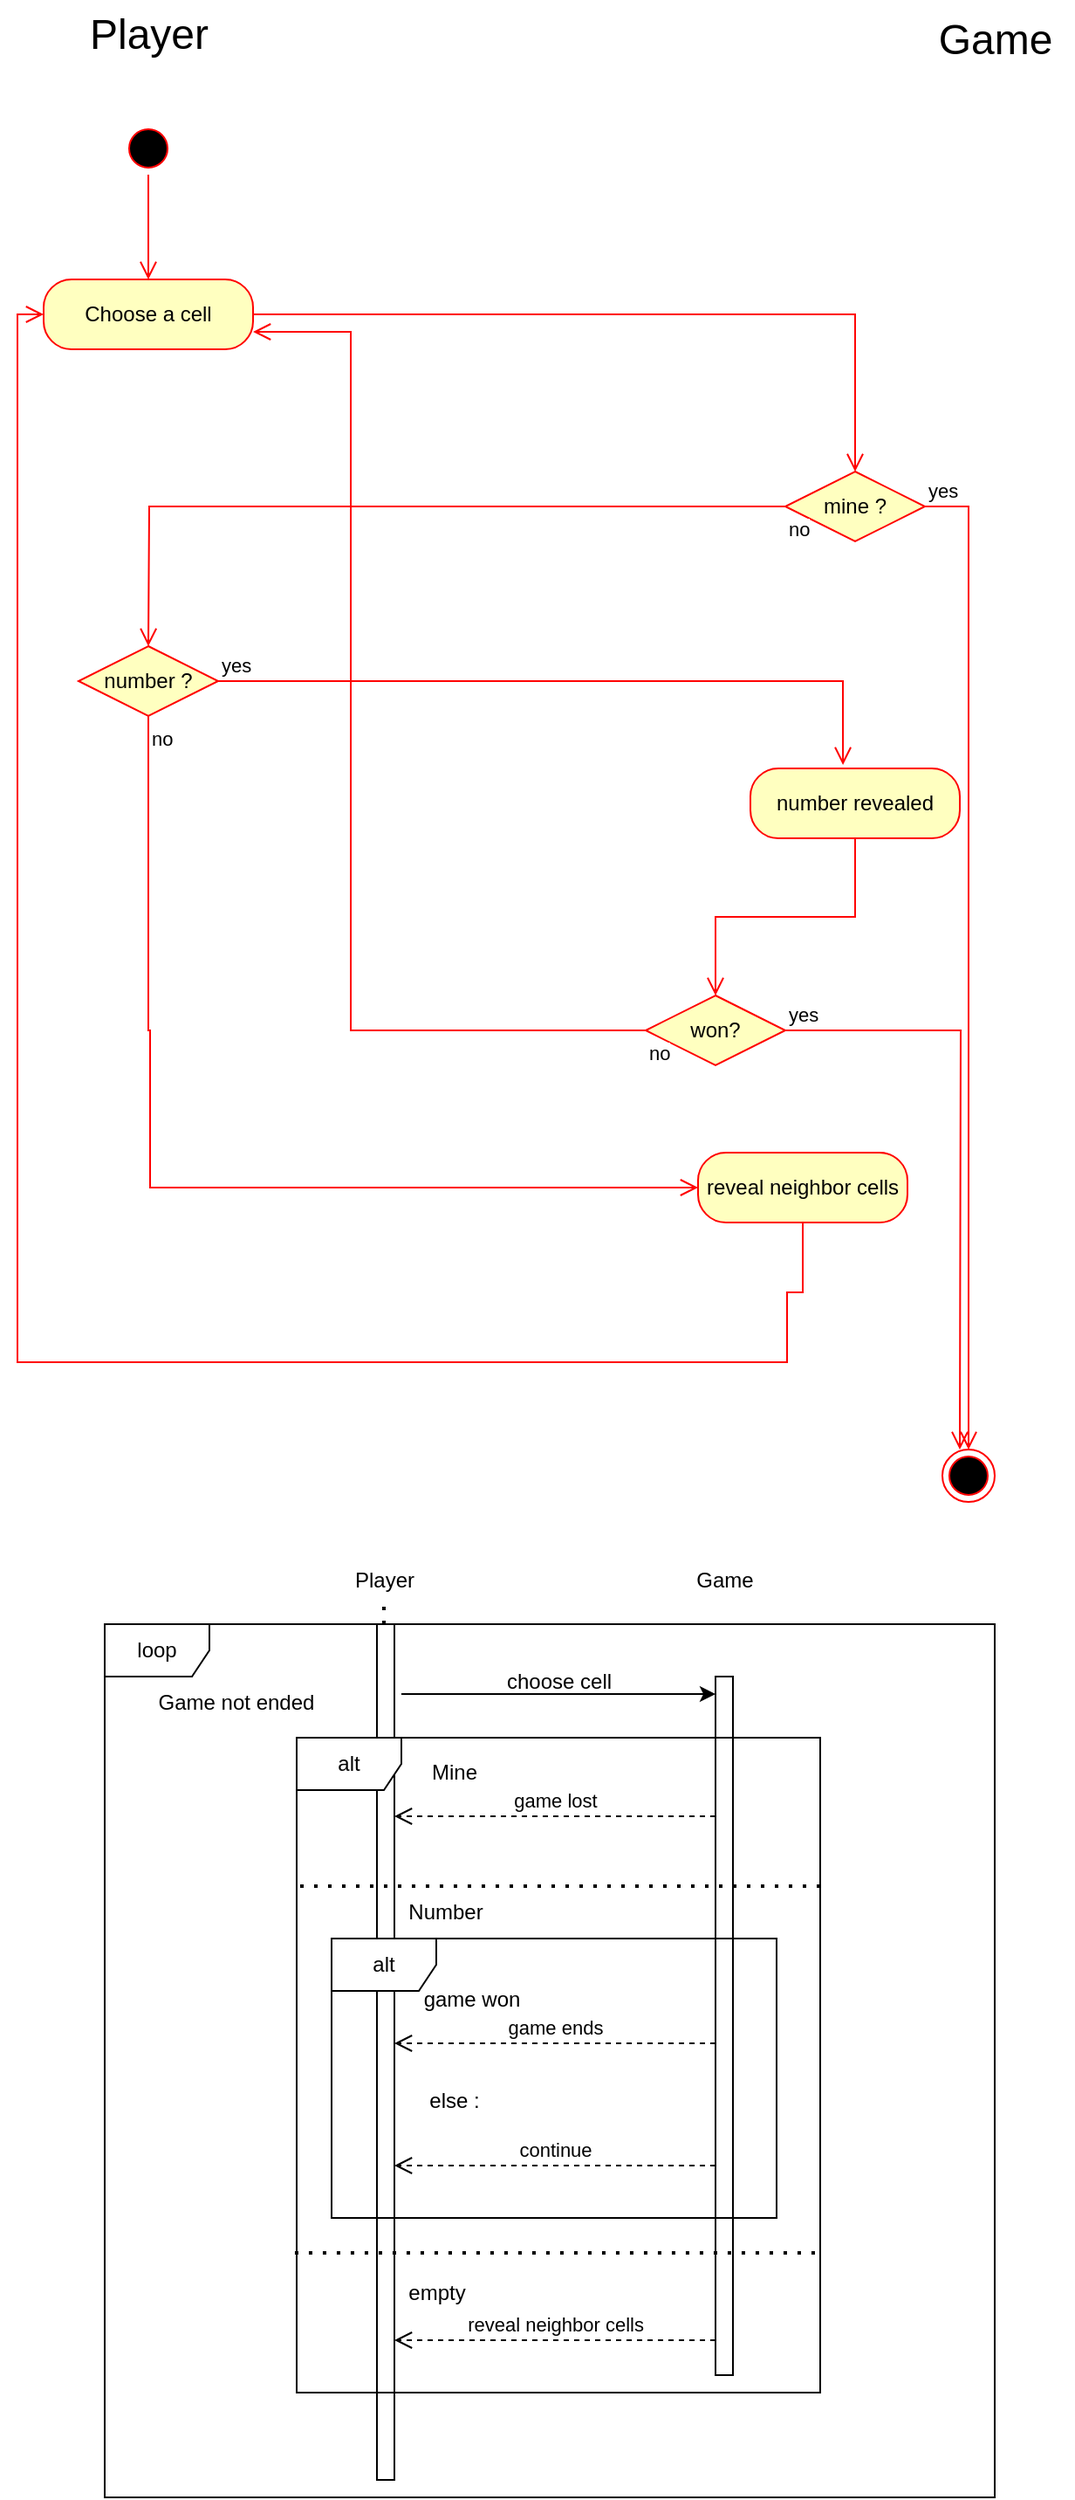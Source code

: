 <mxfile version="28.1.2">
  <diagram name="Page-1" id="vjkTP3FbpqeTQSnuh0XV">
    <mxGraphModel dx="1676" dy="1078" grid="1" gridSize="10" guides="1" tooltips="1" connect="1" arrows="1" fold="1" page="1" pageScale="1" pageWidth="827" pageHeight="1169" math="0" shadow="0">
      <root>
        <mxCell id="0" />
        <mxCell id="1" parent="0" />
        <mxCell id="ppuTF25nik1_oCw5nDmb-1" value="" style="ellipse;html=1;shape=startState;fillColor=#000000;strokeColor=#ff0000;" vertex="1" parent="1">
          <mxGeometry x="130" y="120" width="30" height="30" as="geometry" />
        </mxCell>
        <mxCell id="ppuTF25nik1_oCw5nDmb-2" value="" style="edgeStyle=orthogonalEdgeStyle;html=1;verticalAlign=bottom;endArrow=open;endSize=8;strokeColor=#ff0000;rounded=0;" edge="1" source="ppuTF25nik1_oCw5nDmb-1" parent="1">
          <mxGeometry relative="1" as="geometry">
            <mxPoint x="145" y="210" as="targetPoint" />
          </mxGeometry>
        </mxCell>
        <mxCell id="ppuTF25nik1_oCw5nDmb-3" value="&lt;font style=&quot;font-size: 24px;&quot;&gt;Player&lt;/font&gt;" style="text;html=1;align=center;verticalAlign=middle;resizable=0;points=[];autosize=1;strokeColor=none;fillColor=none;" vertex="1" parent="1">
          <mxGeometry x="100" y="50" width="90" height="40" as="geometry" />
        </mxCell>
        <mxCell id="ppuTF25nik1_oCw5nDmb-5" value="&lt;font style=&quot;font-size: 24px;&quot;&gt;Game&lt;/font&gt;" style="text;html=1;align=center;verticalAlign=middle;resizable=0;points=[];autosize=1;strokeColor=none;fillColor=none;" vertex="1" parent="1">
          <mxGeometry x="585" y="53" width="90" height="40" as="geometry" />
        </mxCell>
        <mxCell id="ppuTF25nik1_oCw5nDmb-6" value="Choose a cell" style="rounded=1;whiteSpace=wrap;html=1;arcSize=40;fontColor=#000000;fillColor=#ffffc0;strokeColor=#ff0000;" vertex="1" parent="1">
          <mxGeometry x="85" y="210" width="120" height="40" as="geometry" />
        </mxCell>
        <mxCell id="ppuTF25nik1_oCw5nDmb-7" value="" style="edgeStyle=orthogonalEdgeStyle;html=1;verticalAlign=bottom;endArrow=open;endSize=8;strokeColor=#ff0000;rounded=0;" edge="1" source="ppuTF25nik1_oCw5nDmb-6" parent="1" target="ppuTF25nik1_oCw5nDmb-8">
          <mxGeometry relative="1" as="geometry">
            <mxPoint x="145" y="310" as="targetPoint" />
          </mxGeometry>
        </mxCell>
        <mxCell id="ppuTF25nik1_oCw5nDmb-8" value="mine ?" style="rhombus;whiteSpace=wrap;html=1;fontColor=#000000;fillColor=#ffffc0;strokeColor=#ff0000;" vertex="1" parent="1">
          <mxGeometry x="510" y="320" width="80" height="40" as="geometry" />
        </mxCell>
        <mxCell id="ppuTF25nik1_oCw5nDmb-9" value="yes" style="edgeStyle=orthogonalEdgeStyle;html=1;align=left;verticalAlign=bottom;endArrow=open;endSize=8;strokeColor=#ff0000;rounded=0;entryX=0.5;entryY=0;entryDx=0;entryDy=0;" edge="1" source="ppuTF25nik1_oCw5nDmb-8" parent="1" target="ppuTF25nik1_oCw5nDmb-39">
          <mxGeometry x="-1" relative="1" as="geometry">
            <mxPoint x="630" y="880" as="targetPoint" />
          </mxGeometry>
        </mxCell>
        <mxCell id="ppuTF25nik1_oCw5nDmb-10" value="no" style="edgeStyle=orthogonalEdgeStyle;html=1;align=left;verticalAlign=top;endArrow=open;endSize=8;strokeColor=#ff0000;rounded=0;" edge="1" source="ppuTF25nik1_oCw5nDmb-8" parent="1">
          <mxGeometry x="-1" relative="1" as="geometry">
            <mxPoint x="145" y="420" as="targetPoint" />
          </mxGeometry>
        </mxCell>
        <mxCell id="ppuTF25nik1_oCw5nDmb-11" value="number ?" style="rhombus;whiteSpace=wrap;html=1;fontColor=#000000;fillColor=#ffffc0;strokeColor=#ff0000;" vertex="1" parent="1">
          <mxGeometry x="105" y="420" width="80" height="40" as="geometry" />
        </mxCell>
        <mxCell id="ppuTF25nik1_oCw5nDmb-12" value="yes" style="edgeStyle=orthogonalEdgeStyle;html=1;align=left;verticalAlign=bottom;endArrow=open;endSize=8;strokeColor=#ff0000;rounded=0;entryX=0.442;entryY=-0.05;entryDx=0;entryDy=0;entryPerimeter=0;" edge="1" source="ppuTF25nik1_oCw5nDmb-11" parent="1" target="ppuTF25nik1_oCw5nDmb-14">
          <mxGeometry x="-1" relative="1" as="geometry">
            <mxPoint x="280" y="490" as="targetPoint" />
          </mxGeometry>
        </mxCell>
        <mxCell id="ppuTF25nik1_oCw5nDmb-13" value="no" style="edgeStyle=orthogonalEdgeStyle;html=1;align=left;verticalAlign=top;endArrow=open;endSize=8;strokeColor=#ff0000;rounded=0;" edge="1" source="ppuTF25nik1_oCw5nDmb-11" parent="1">
          <mxGeometry x="-1" relative="1" as="geometry">
            <mxPoint x="460" y="730" as="targetPoint" />
            <Array as="points">
              <mxPoint x="145" y="640" />
              <mxPoint x="146" y="640" />
            </Array>
          </mxGeometry>
        </mxCell>
        <mxCell id="ppuTF25nik1_oCw5nDmb-14" value="number revealed" style="rounded=1;whiteSpace=wrap;html=1;arcSize=40;fontColor=#000000;fillColor=#ffffc0;strokeColor=#ff0000;" vertex="1" parent="1">
          <mxGeometry x="490" y="490" width="120" height="40" as="geometry" />
        </mxCell>
        <mxCell id="ppuTF25nik1_oCw5nDmb-15" value="" style="edgeStyle=orthogonalEdgeStyle;html=1;verticalAlign=bottom;endArrow=open;endSize=8;strokeColor=#ff0000;rounded=0;entryX=0.5;entryY=0;entryDx=0;entryDy=0;" edge="1" source="ppuTF25nik1_oCw5nDmb-14" parent="1" target="ppuTF25nik1_oCw5nDmb-24">
          <mxGeometry relative="1" as="geometry">
            <mxPoint x="550" y="600" as="targetPoint" />
          </mxGeometry>
        </mxCell>
        <mxCell id="ppuTF25nik1_oCw5nDmb-24" value="won?" style="rhombus;whiteSpace=wrap;html=1;fontColor=#000000;fillColor=#ffffc0;strokeColor=#ff0000;" vertex="1" parent="1">
          <mxGeometry x="430" y="620" width="80" height="40" as="geometry" />
        </mxCell>
        <mxCell id="ppuTF25nik1_oCw5nDmb-25" value="yes" style="edgeStyle=orthogonalEdgeStyle;html=1;align=left;verticalAlign=bottom;endArrow=open;endSize=8;strokeColor=#ff0000;rounded=0;" edge="1" source="ppuTF25nik1_oCw5nDmb-24" parent="1">
          <mxGeometry x="-1" relative="1" as="geometry">
            <mxPoint x="610" y="880" as="targetPoint" />
          </mxGeometry>
        </mxCell>
        <mxCell id="ppuTF25nik1_oCw5nDmb-26" value="no" style="edgeStyle=orthogonalEdgeStyle;html=1;align=left;verticalAlign=top;endArrow=open;endSize=8;strokeColor=#ff0000;rounded=0;entryX=1;entryY=0.75;entryDx=0;entryDy=0;" edge="1" source="ppuTF25nik1_oCw5nDmb-24" parent="1" target="ppuTF25nik1_oCw5nDmb-6">
          <mxGeometry x="-1" relative="1" as="geometry">
            <mxPoint x="260" y="250" as="targetPoint" />
            <Array as="points">
              <mxPoint x="261" y="640" />
              <mxPoint x="261" y="240" />
            </Array>
          </mxGeometry>
        </mxCell>
        <mxCell id="ppuTF25nik1_oCw5nDmb-33" value="reveal neighbor cells" style="rounded=1;whiteSpace=wrap;html=1;arcSize=40;fontColor=#000000;fillColor=#ffffc0;strokeColor=#ff0000;" vertex="1" parent="1">
          <mxGeometry x="460" y="710" width="120" height="40" as="geometry" />
        </mxCell>
        <mxCell id="ppuTF25nik1_oCw5nDmb-34" value="" style="edgeStyle=orthogonalEdgeStyle;html=1;verticalAlign=bottom;endArrow=open;endSize=8;strokeColor=#ff0000;rounded=0;entryX=0;entryY=0.5;entryDx=0;entryDy=0;" edge="1" source="ppuTF25nik1_oCw5nDmb-33" parent="1" target="ppuTF25nik1_oCw5nDmb-6">
          <mxGeometry relative="1" as="geometry">
            <mxPoint x="60" y="380" as="targetPoint" />
            <Array as="points">
              <mxPoint x="520" y="790" />
              <mxPoint x="511" y="790" />
              <mxPoint x="511" y="830" />
              <mxPoint x="70" y="830" />
              <mxPoint x="70" y="230" />
            </Array>
          </mxGeometry>
        </mxCell>
        <mxCell id="ppuTF25nik1_oCw5nDmb-39" value="" style="ellipse;html=1;shape=endState;fillColor=#000000;strokeColor=#ff0000;" vertex="1" parent="1">
          <mxGeometry x="600" y="880" width="30" height="30" as="geometry" />
        </mxCell>
        <mxCell id="ppuTF25nik1_oCw5nDmb-40" value="" style="endArrow=none;dashed=1;html=1;dashPattern=1 3;strokeWidth=2;rounded=0;" edge="1" parent="1" source="ppuTF25nik1_oCw5nDmb-43">
          <mxGeometry width="50" height="50" relative="1" as="geometry">
            <mxPoint x="280" y="1330" as="sourcePoint" />
            <mxPoint x="280" y="970" as="targetPoint" />
          </mxGeometry>
        </mxCell>
        <mxCell id="ppuTF25nik1_oCw5nDmb-41" value="Player" style="text;html=1;align=center;verticalAlign=middle;resizable=0;points=[];autosize=1;strokeColor=none;fillColor=none;" vertex="1" parent="1">
          <mxGeometry x="250" y="940" width="60" height="30" as="geometry" />
        </mxCell>
        <mxCell id="ppuTF25nik1_oCw5nDmb-42" value="" style="endArrow=none;dashed=1;html=1;dashPattern=1 3;strokeWidth=2;rounded=0;" edge="1" parent="1" target="ppuTF25nik1_oCw5nDmb-43">
          <mxGeometry width="50" height="50" relative="1" as="geometry">
            <mxPoint x="280" y="1330" as="sourcePoint" />
            <mxPoint x="280" y="970" as="targetPoint" />
          </mxGeometry>
        </mxCell>
        <mxCell id="ppuTF25nik1_oCw5nDmb-43" value="" style="html=1;points=[[0,0,0,0,5],[0,1,0,0,-5],[1,0,0,0,5],[1,1,0,0,-5]];perimeter=orthogonalPerimeter;outlineConnect=0;targetShapes=umlLifeline;portConstraint=eastwest;newEdgeStyle={&quot;curved&quot;:0,&quot;rounded&quot;:0};" vertex="1" parent="1">
          <mxGeometry x="276" y="980" width="10" height="490" as="geometry" />
        </mxCell>
        <mxCell id="ppuTF25nik1_oCw5nDmb-44" value="" style="html=1;points=[[0,0,0,0,5],[0,1,0,0,-5],[1,0,0,0,5],[1,1,0,0,-5]];perimeter=orthogonalPerimeter;outlineConnect=0;targetShapes=umlLifeline;portConstraint=eastwest;newEdgeStyle={&quot;curved&quot;:0,&quot;rounded&quot;:0};" vertex="1" parent="1">
          <mxGeometry x="470" y="1010" width="10" height="400" as="geometry" />
        </mxCell>
        <mxCell id="ppuTF25nik1_oCw5nDmb-46" value="Game" style="text;html=1;align=center;verticalAlign=middle;resizable=0;points=[];autosize=1;strokeColor=none;fillColor=none;" vertex="1" parent="1">
          <mxGeometry x="445" y="940" width="60" height="30" as="geometry" />
        </mxCell>
        <mxCell id="ppuTF25nik1_oCw5nDmb-48" value="" style="endArrow=classic;html=1;rounded=0;" edge="1" parent="1" target="ppuTF25nik1_oCw5nDmb-44">
          <mxGeometry width="50" height="50" relative="1" as="geometry">
            <mxPoint x="290" y="1020" as="sourcePoint" />
            <mxPoint x="340" y="970" as="targetPoint" />
          </mxGeometry>
        </mxCell>
        <mxCell id="ppuTF25nik1_oCw5nDmb-50" value="alt" style="shape=umlFrame;whiteSpace=wrap;html=1;pointerEvents=0;" vertex="1" parent="1">
          <mxGeometry x="230" y="1045" width="300" height="375" as="geometry" />
        </mxCell>
        <mxCell id="ppuTF25nik1_oCw5nDmb-51" value="choose cell" style="text;html=1;align=center;verticalAlign=middle;resizable=0;points=[];autosize=1;strokeColor=none;fillColor=none;" vertex="1" parent="1">
          <mxGeometry x="340" y="998" width="80" height="30" as="geometry" />
        </mxCell>
        <mxCell id="ppuTF25nik1_oCw5nDmb-52" value="Mine" style="text;html=1;align=center;verticalAlign=middle;resizable=0;points=[];autosize=1;strokeColor=none;fillColor=none;" vertex="1" parent="1">
          <mxGeometry x="295" y="1050" width="50" height="30" as="geometry" />
        </mxCell>
        <mxCell id="ppuTF25nik1_oCw5nDmb-53" value="game lost" style="html=1;verticalAlign=bottom;endArrow=open;dashed=1;endSize=8;curved=0;rounded=0;" edge="1" parent="1" target="ppuTF25nik1_oCw5nDmb-43">
          <mxGeometry relative="1" as="geometry">
            <mxPoint x="470" y="1090" as="sourcePoint" />
            <mxPoint x="390" y="1090" as="targetPoint" />
          </mxGeometry>
        </mxCell>
        <mxCell id="ppuTF25nik1_oCw5nDmb-54" value="" style="endArrow=none;dashed=1;html=1;dashPattern=1 3;strokeWidth=2;rounded=0;entryX=1.016;entryY=0.46;entryDx=0;entryDy=0;entryPerimeter=0;" edge="1" parent="1">
          <mxGeometry width="50" height="50" relative="1" as="geometry">
            <mxPoint x="232" y="1130" as="sourcePoint" />
            <mxPoint x="534.05" y="1130" as="targetPoint" />
          </mxGeometry>
        </mxCell>
        <mxCell id="ppuTF25nik1_oCw5nDmb-55" value="Number" style="text;html=1;align=center;verticalAlign=middle;resizable=0;points=[];autosize=1;strokeColor=none;fillColor=none;" vertex="1" parent="1">
          <mxGeometry x="280" y="1130" width="70" height="30" as="geometry" />
        </mxCell>
        <mxCell id="ppuTF25nik1_oCw5nDmb-56" value="alt" style="shape=umlFrame;whiteSpace=wrap;html=1;pointerEvents=0;" vertex="1" parent="1">
          <mxGeometry x="250" y="1160" width="255" height="160" as="geometry" />
        </mxCell>
        <mxCell id="ppuTF25nik1_oCw5nDmb-57" value="game won" style="text;html=1;align=center;verticalAlign=middle;resizable=0;points=[];autosize=1;strokeColor=none;fillColor=none;" vertex="1" parent="1">
          <mxGeometry x="290" y="1180" width="80" height="30" as="geometry" />
        </mxCell>
        <mxCell id="ppuTF25nik1_oCw5nDmb-58" value="game ends" style="html=1;verticalAlign=bottom;endArrow=open;dashed=1;endSize=8;curved=0;rounded=0;" edge="1" parent="1" target="ppuTF25nik1_oCw5nDmb-43">
          <mxGeometry relative="1" as="geometry">
            <mxPoint x="470" y="1220" as="sourcePoint" />
            <mxPoint x="390" y="1220" as="targetPoint" />
          </mxGeometry>
        </mxCell>
        <mxCell id="ppuTF25nik1_oCw5nDmb-59" value="else :" style="text;html=1;align=center;verticalAlign=middle;resizable=0;points=[];autosize=1;strokeColor=none;fillColor=none;" vertex="1" parent="1">
          <mxGeometry x="295" y="1238" width="50" height="30" as="geometry" />
        </mxCell>
        <mxCell id="ppuTF25nik1_oCw5nDmb-60" value="continue" style="html=1;verticalAlign=bottom;endArrow=open;dashed=1;endSize=8;curved=0;rounded=0;" edge="1" parent="1" target="ppuTF25nik1_oCw5nDmb-43">
          <mxGeometry relative="1" as="geometry">
            <mxPoint x="470" y="1290" as="sourcePoint" />
            <mxPoint x="390" y="1290" as="targetPoint" />
          </mxGeometry>
        </mxCell>
        <mxCell id="ppuTF25nik1_oCw5nDmb-61" value="empty" style="text;html=1;align=center;verticalAlign=middle;resizable=0;points=[];autosize=1;strokeColor=none;fillColor=none;" vertex="1" parent="1">
          <mxGeometry x="280" y="1348" width="60" height="30" as="geometry" />
        </mxCell>
        <mxCell id="ppuTF25nik1_oCw5nDmb-63" value="" style="endArrow=none;dashed=1;html=1;dashPattern=1 3;strokeWidth=2;rounded=0;entryX=1.016;entryY=0.46;entryDx=0;entryDy=0;entryPerimeter=0;" edge="1" parent="1">
          <mxGeometry width="50" height="50" relative="1" as="geometry">
            <mxPoint x="228.98" y="1340" as="sourcePoint" />
            <mxPoint x="531.03" y="1340" as="targetPoint" />
          </mxGeometry>
        </mxCell>
        <mxCell id="ppuTF25nik1_oCw5nDmb-64" value="reveal neighbor cells" style="html=1;verticalAlign=bottom;endArrow=open;dashed=1;endSize=8;curved=0;rounded=0;" edge="1" parent="1" target="ppuTF25nik1_oCw5nDmb-43">
          <mxGeometry relative="1" as="geometry">
            <mxPoint x="470" y="1390" as="sourcePoint" />
            <mxPoint x="390" y="1390" as="targetPoint" />
          </mxGeometry>
        </mxCell>
        <mxCell id="ppuTF25nik1_oCw5nDmb-66" value="loop" style="shape=umlFrame;whiteSpace=wrap;html=1;pointerEvents=0;" vertex="1" parent="1">
          <mxGeometry x="120" y="980" width="510" height="500" as="geometry" />
        </mxCell>
        <mxCell id="ppuTF25nik1_oCw5nDmb-67" value="Game not ended" style="text;html=1;align=center;verticalAlign=middle;resizable=0;points=[];autosize=1;strokeColor=none;fillColor=none;" vertex="1" parent="1">
          <mxGeometry x="140" y="1010" width="110" height="30" as="geometry" />
        </mxCell>
      </root>
    </mxGraphModel>
  </diagram>
</mxfile>
